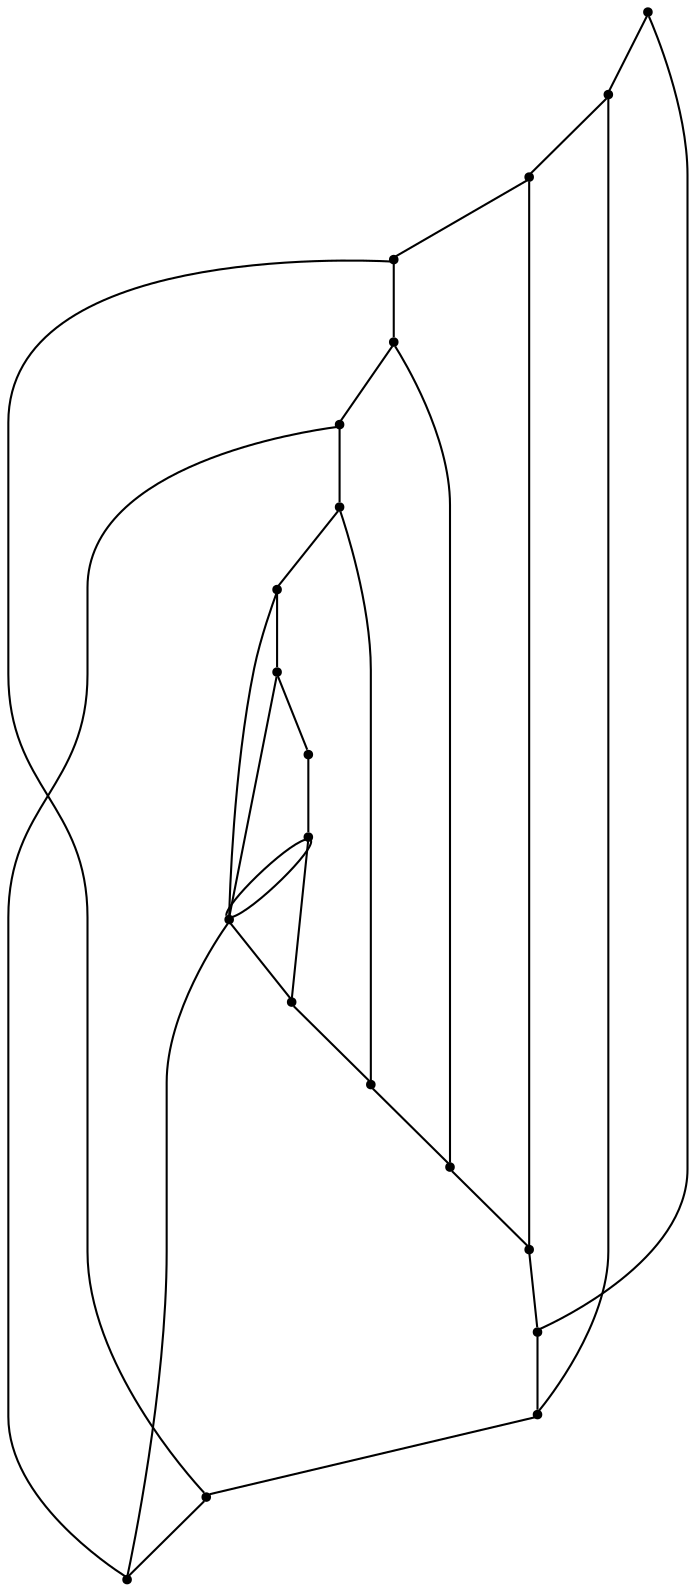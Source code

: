 graph {
  node [shape=point,comment="{\"directed\":false,\"doi\":\"10.1007/978-3-662-45803-7_39\",\"figure\":\"5\"}"]

  v0 [pos="1440.9805623163459,793.3449894217371"]
  v1 [pos="1357.8914529158053,946.7336749408324"]
  v2 [pos="1414.2904827932687,779.3626509521354"]
  v3 [pos="1357.8914529158053,882.9961244432554"]
  v4 [pos="1304.0609620837356,978.6046129840049"]
  v5 [pos="1409.5329228012363,777.6242731601658"]
  v6 [pos="1359.4633831600433,752.594380976902"]
  v7 [pos="1232.2884588713148,994.5421175767763"]
  v8 [pos="1323.6625787971902,734.6475131781611"]
  v9 [pos="1304.0609620837356,771.4460601673647"]
  v10 [pos="1257.364807078757,701.5053609299711"]
  v11 [pos="1124.6316764015621,962.6711795336037"]
  v12 [pos="1216.0975423623756,680.9277718210466"]
  v13 [pos="1178.4621672336318,755.5126267169636"]
  v14 [pos="1196.295795861891,671.0267535773222"]
  v15 [pos="1070.801169663453,914.8627368976599"]
  v16 [pos="1178.4578726030088,661.088331713074"]
  v17 [pos="1106.6895367728962,803.3169982105373"]
  v18 [pos="1167.0663489695778,655.6396165436889"]
  v19 [pos="1052.8590936589444,882.9961244432554"]

  v0 -- v1 [id="-1",pos="1440.9805623163459,793.3449894217371 1357.8914529158053,946.7336749408324 1357.8914529158053,946.7336749408324 1357.8914529158053,946.7336749408324"]
  v2 -- v3 [id="-2",pos="1414.2904827932687,779.3626509521354 1357.8914529158053,882.9961244432554 1357.8914529158053,882.9961244432554 1357.8914529158053,882.9961244432554"]
  v3 -- v4 [id="-3",pos="1357.8914529158053,882.9961244432554 1304.0609620837356,978.6046129840049 1304.0609620837356,978.6046129840049 1304.0609620837356,978.6046129840049"]
  v19 -- v17 [id="-5",pos="1052.8590936589444,882.9961244432554 1106.6895367728962,803.3169982105373 1106.6895367728962,803.3169982105373 1106.6895367728962,803.3169982105373"]
  v15 -- v19 [id="-7",pos="1070.801169663453,914.8627368976599 1052.8590936589444,882.9961244432554 1052.8590936589444,882.9961244432554 1052.8590936589444,882.9961244432554"]
  v5 -- v3 [id="-8",pos="1409.5329228012363,777.6242731601658 1357.8914529158053,882.9961244432554 1357.8914529158053,882.9961244432554 1357.8914529158053,882.9961244432554"]
  v6 -- v7 [id="-10",pos="1359.4633831600433,752.594380976902 1232.2884588713148,994.5421175767763 1232.2884588713148,994.5421175767763 1232.2884588713148,994.5421175767763"]
  v3 -- v1 [id="-12",pos="1357.8914529158053,882.9961244432554 1357.8914529158053,946.7336749408324 1357.8914529158053,946.7336749408324 1357.8914529158053,946.7336749408324"]
  v1 -- v4 [id="-13",pos="1357.8914529158053,946.7336749408324 1304.0609620837356,978.6046129840049 1304.0609620837356,978.6046129840049 1304.0609620837356,978.6046129840049"]
  v8 -- v9 [id="-14",pos="1323.6625787971902,734.6475131781611 1304.0609620837356,771.4460601673647 1304.0609620837356,771.4460601673647 1304.0609620837356,771.4460601673647"]
  v17 -- v13 [id="-16",pos="1106.6895367728962,803.3169982105373 1178.4621672336318,755.5126267169636 1178.4621672336318,755.5126267169636 1178.4621672336318,755.5126267169636"]
  v11 -- v15 [id="-18",pos="1124.6316764015621,962.6711795336037 1070.801169663453,914.8627368976599 1070.801169663453,914.8627368976599 1070.801169663453,914.8627368976599"]
  v18 -- v16 [id="-21",pos="1167.0663489695778,655.6396165436889 1178.4578726030088,661.088331713074 1178.4578726030088,661.088331713074 1178.4578726030088,661.088331713074"]
  v16 -- v14 [id="-22",pos="1178.4578726030088,661.088331713074 1196.295795861891,671.0267535773222 1196.295795861891,671.0267535773222 1196.295795861891,671.0267535773222"]
  v14 -- v12 [id="-23",pos="1196.295795861891,671.0267535773222 1216.0975423623756,680.9277718210466 1216.0975423623756,680.9277718210466 1216.0975423623756,680.9277718210466"]
  v12 -- v10 [id="-24",pos="1216.0975423623756,680.9277718210466 1257.364807078757,701.5053609299711 1257.364807078757,701.5053609299711 1257.364807078757,701.5053609299711"]
  v10 -- v8 [id="-25",pos="1257.364807078757,701.5053609299711 1323.6625787971902,734.6475131781611 1323.6625787971902,734.6475131781611 1323.6625787971902,734.6475131781611"]
  v8 -- v6 [id="-26",pos="1323.6625787971902,734.6475131781611 1359.4633831600433,752.594380976902 1359.4633831600433,752.594380976902 1359.4633831600433,752.594380976902"]
  v6 -- v5 [id="-27",pos="1359.4633831600433,752.594380976902 1409.5329228012363,777.6242731601658 1409.5329228012363,777.6242731601658 1409.5329228012363,777.6242731601658"]
  v5 -- v2 [id="-28",pos="1409.5329228012363,777.6242731601658 1414.2904827932687,779.3626509521354 1414.2904827932687,779.3626509521354 1414.2904827932687,779.3626509521354"]
  v2 -- v0 [id="-29",pos="1414.2904827932687,779.3626509521354 1440.9805623163459,793.3449894217371 1440.9805623163459,793.3449894217371 1440.9805623163459,793.3449894217371"]
  v9 -- v3 [id="-31",pos="1304.0609620837356,771.4460601673647 1357.8914529158053,882.9961244432554 1357.8914529158053,882.9961244432554 1357.8914529158053,882.9961244432554"]
  v4 -- v7 [id="-32",pos="1304.0609620837356,978.6046129840049 1232.2884588713148,994.5421175767763 1232.2884588713148,994.5421175767763 1232.2884588713148,994.5421175767763"]
  v7 -- v11 [id="-35",pos="1232.2884588713148,994.5421175767763 1124.6316764015621,962.6711795336037 1124.6316764015621,962.6711795336037 1124.6316764015621,962.6711795336037"]
  v18 -- v19 [id="-36",pos="1167.0663489695778,655.6396165436889 1052.8590936589444,882.9961244432554 1052.8590936589444,882.9961244432554 1052.8590936589444,882.9961244432554"]
  v13 -- v9 [id="-38",pos="1178.4621672336318,755.5126267169636 1304.0609620837356,771.4460601673647 1304.0609620837356,771.4460601673647 1304.0609620837356,771.4460601673647"]
  v16 -- v17 [id="-39",pos="1178.4578726030088,661.088331713074 1106.6895367728962,803.3169982105373 1106.6895367728962,803.3169982105373 1106.6895367728962,803.3169982105373"]
  v14 -- v15 [id="-41",pos="1196.295795861891,671.0267535773222 1070.801169663453,914.8627368976599 1070.801169663453,914.8627368976599 1070.801169663453,914.8627368976599"]
  v12 -- v13 [id="-42",pos="1216.0975423623756,680.9277718210466 1178.4621672336318,755.5126267169636 1178.4621672336318,755.5126267169636 1178.4621672336318,755.5126267169636"]
  v10 -- v11 [id="-34",pos="1257.364807078757,701.5053609299711 1124.6316764015621,962.6711795336037 1124.6316764015621,962.6711795336037 1124.6316764015621,962.6711795336037"]
  v1 -- v3 [id="-43",pos="1357.8914529158053,946.7336749408324 1367.0563855376663,928.836869470922 1366.5685154988985,905.7956031121811 1357.8914529158053,882.9961244432554"]
}
